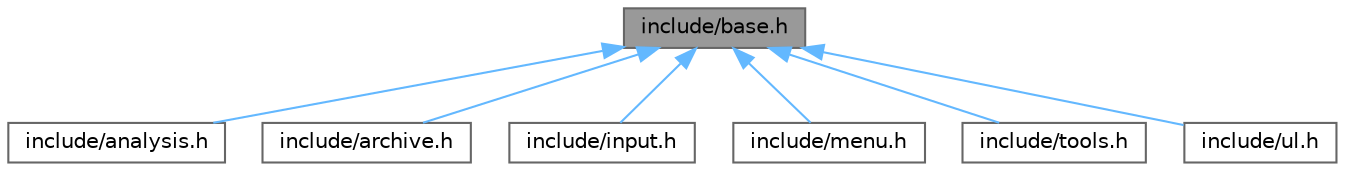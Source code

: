 digraph "include/base.h"
{
 // LATEX_PDF_SIZE
  bgcolor="transparent";
  edge [fontname=Helvetica,fontsize=10,labelfontname=Helvetica,labelfontsize=10];
  node [fontname=Helvetica,fontsize=10,shape=box,height=0.2,width=0.4];
  Node1 [id="Node000001",label="include/base.h",height=0.2,width=0.4,color="gray40", fillcolor="grey60", style="filled", fontcolor="black",tooltip="Базовые структуры данных и функции работы со стеком для архива жильцов."];
  Node1 -> Node2 [id="edge1_Node000001_Node000002",dir="back",color="steelblue1",style="solid",tooltip=" "];
  Node2 [id="Node000002",label="include/analysis.h",height=0.2,width=0.4,color="grey40", fillcolor="white", style="filled",URL="$analysis_8h.html",tooltip="Функции анализа данных жильцов"];
  Node1 -> Node3 [id="edge2_Node000001_Node000003",dir="back",color="steelblue1",style="solid",tooltip=" "];
  Node3 [id="Node000003",label="include/archive.h",height=0.2,width=0.4,color="grey40", fillcolor="white", style="filled",URL="$archive_8h.html",tooltip="Работа с архивом жильцов"];
  Node1 -> Node4 [id="edge3_Node000001_Node000004",dir="back",color="steelblue1",style="solid",tooltip=" "];
  Node4 [id="Node000004",label="include/input.h",height=0.2,width=0.4,color="grey40", fillcolor="white", style="filled",URL="$input_8h.html",tooltip="Модуль добавления новых жильцов в архив"];
  Node1 -> Node5 [id="edge4_Node000001_Node000005",dir="back",color="steelblue1",style="solid",tooltip=" "];
  Node5 [id="Node000005",label="include/menu.h",height=0.2,width=0.4,color="grey40", fillcolor="white", style="filled",URL="$menu_8h.html",tooltip="Главное меню управления архивом жильцов"];
  Node1 -> Node6 [id="edge5_Node000001_Node000006",dir="back",color="steelblue1",style="solid",tooltip=" "];
  Node6 [id="Node000006",label="include/tools.h",height=0.2,width=0.4,color="grey40", fillcolor="white", style="filled",URL="$tools_8h.html",tooltip="Вспомогательные функции для работы с архивом"];
  Node1 -> Node7 [id="edge6_Node000001_Node000007",dir="back",color="steelblue1",style="solid",tooltip=" "];
  Node7 [id="Node000007",label="include/ul.h",height=0.2,width=0.4,color="grey40", fillcolor="white", style="filled",URL="$ul_8h.html",tooltip="Модуль утилит вывода информации"];
}
